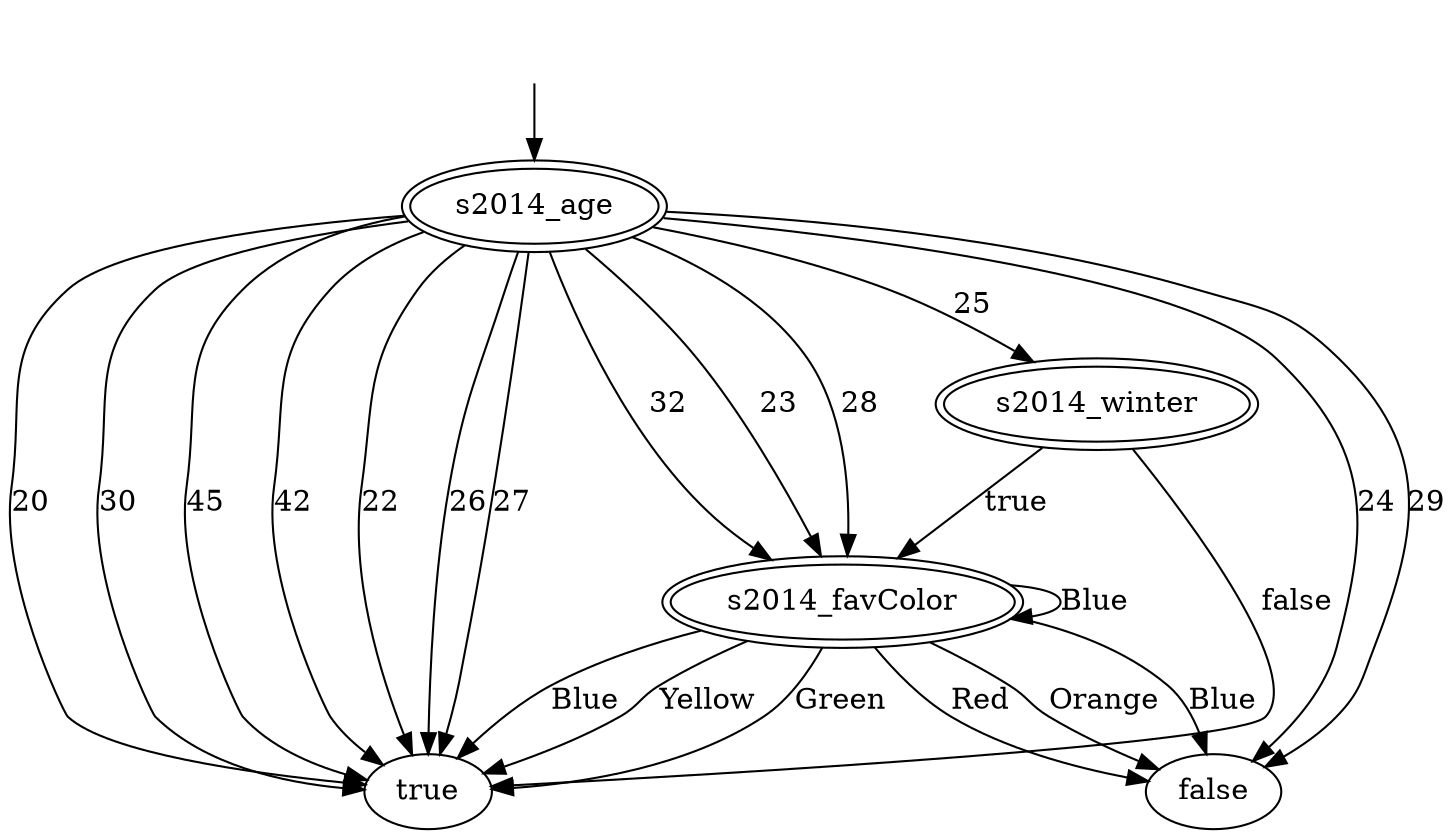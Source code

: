 digraph G {
node0 [style=invis]
node0 -> "s2014_age" [label=""]
"s2014_age"[label="s2014_age",peripheries=2]
"s2014_age" -> "true" [label="20"]
"true"[label="true"]
"s2014_age" -> "true" [label="30"]
"true"[label="true"]
"s2014_age" -> "true" [label="45"]
"true"[label="true"]
"s2014_age" -> "true" [label="42"]
"true"[label="true"]
"s2014_age" -> "s2014_favColor" [label="32"]
"s2014_favColor"[label="s2014_favColor",peripheries=2]
"s2014_favColor" -> "false" [label="Blue"]
"false"[label="false"]
"s2014_favColor" -> "true" [label="Green"]
"true"[label="true"]
"s2014_age" -> "true" [label="22"]
"true"[label="true"]
"s2014_age" -> "s2014_favColor" [label="23"]
"s2014_favColor"[label="s2014_favColor",peripheries=2]
"s2014_favColor" -> "true" [label="Blue"]
"true"[label="true"]
"s2014_favColor" -> "false" [label="Red"]
"false"[label="false"]
"s2014_age" -> "false" [label="24"]
"false"[label="false"]
"s2014_age" -> "s2014_winter" [label="25"]
"s2014_winter"[label="s2014_winter",peripheries=2]
"s2014_winter" -> "s2014_favColor" [label="true"]
"s2014_favColor"[label="s2014_favColor",peripheries=2]
"s2014_favColor" -> "s2014_favColor" [label="Blue"]
"s2014_favColor"[label="s2014_favColor",peripheries=2]
"s2014_favColor" -> "true" [label="Yellow"]
"true"[label="true"]
"s2014_favColor" -> "false" [label="Orange"]
"false"[label="false"]
"s2014_winter" -> "true" [label="false"]
"true"[label="true"]
"s2014_age" -> "true" [label="26"]
"true"[label="true"]
"s2014_age" -> "true" [label="27"]
"true"[label="true"]
"s2014_age" -> "s2014_favColor" [label="28"]
"s2014_favColor"[label="s2014_favColor",peripheries=2]
"s2014_age" -> "false" [label="29"]
"false"[label="false"]
}